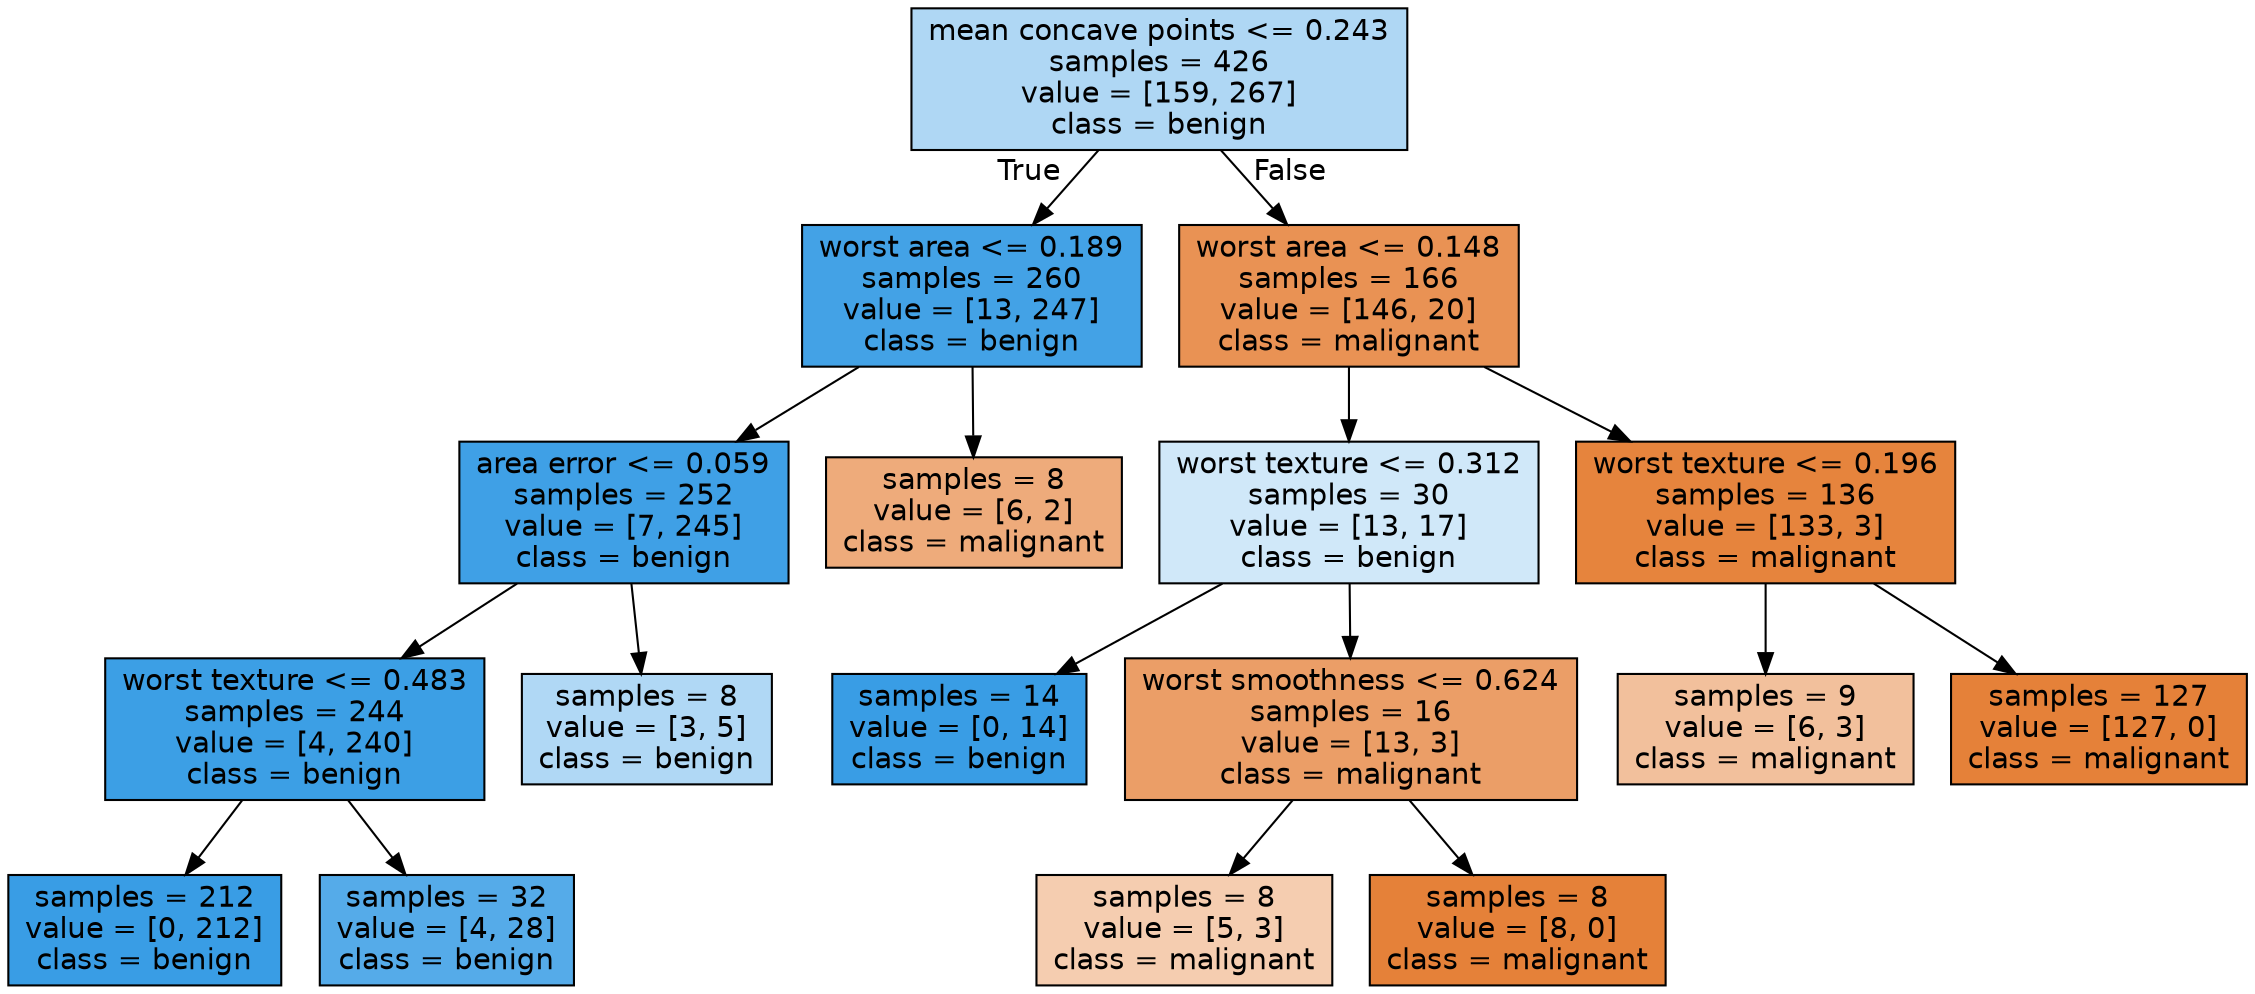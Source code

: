 digraph Tree {
node [shape=box, style="filled", color="black", fontname="helvetica"] ;
edge [fontname="helvetica"] ;
0 [label="mean concave points <= 0.243\nsamples = 426\nvalue = [159, 267]\nclass = benign", fillcolor="#afd7f4"] ;
1 [label="worst area <= 0.189\nsamples = 260\nvalue = [13, 247]\nclass = benign", fillcolor="#43a2e6"] ;
0 -> 1 [labeldistance=2.5, labelangle=45, headlabel="True"] ;
2 [label="area error <= 0.059\nsamples = 252\nvalue = [7, 245]\nclass = benign", fillcolor="#3fa0e6"] ;
1 -> 2 ;
3 [label="worst texture <= 0.483\nsamples = 244\nvalue = [4, 240]\nclass = benign", fillcolor="#3c9fe5"] ;
2 -> 3 ;
4 [label="samples = 212\nvalue = [0, 212]\nclass = benign", fillcolor="#399de5"] ;
3 -> 4 ;
5 [label="samples = 32\nvalue = [4, 28]\nclass = benign", fillcolor="#55abe9"] ;
3 -> 5 ;
6 [label="samples = 8\nvalue = [3, 5]\nclass = benign", fillcolor="#b0d8f5"] ;
2 -> 6 ;
7 [label="samples = 8\nvalue = [6, 2]\nclass = malignant", fillcolor="#eeab7b"] ;
1 -> 7 ;
8 [label="worst area <= 0.148\nsamples = 166\nvalue = [146, 20]\nclass = malignant", fillcolor="#e99254"] ;
0 -> 8 [labeldistance=2.5, labelangle=-45, headlabel="False"] ;
9 [label="worst texture <= 0.312\nsamples = 30\nvalue = [13, 17]\nclass = benign", fillcolor="#d0e8f9"] ;
8 -> 9 ;
10 [label="samples = 14\nvalue = [0, 14]\nclass = benign", fillcolor="#399de5"] ;
9 -> 10 ;
11 [label="worst smoothness <= 0.624\nsamples = 16\nvalue = [13, 3]\nclass = malignant", fillcolor="#eb9e67"] ;
9 -> 11 ;
12 [label="samples = 8\nvalue = [5, 3]\nclass = malignant", fillcolor="#f5cdb0"] ;
11 -> 12 ;
13 [label="samples = 8\nvalue = [8, 0]\nclass = malignant", fillcolor="#e58139"] ;
11 -> 13 ;
14 [label="worst texture <= 0.196\nsamples = 136\nvalue = [133, 3]\nclass = malignant", fillcolor="#e6843d"] ;
8 -> 14 ;
15 [label="samples = 9\nvalue = [6, 3]\nclass = malignant", fillcolor="#f2c09c"] ;
14 -> 15 ;
16 [label="samples = 127\nvalue = [127, 0]\nclass = malignant", fillcolor="#e58139"] ;
14 -> 16 ;
}